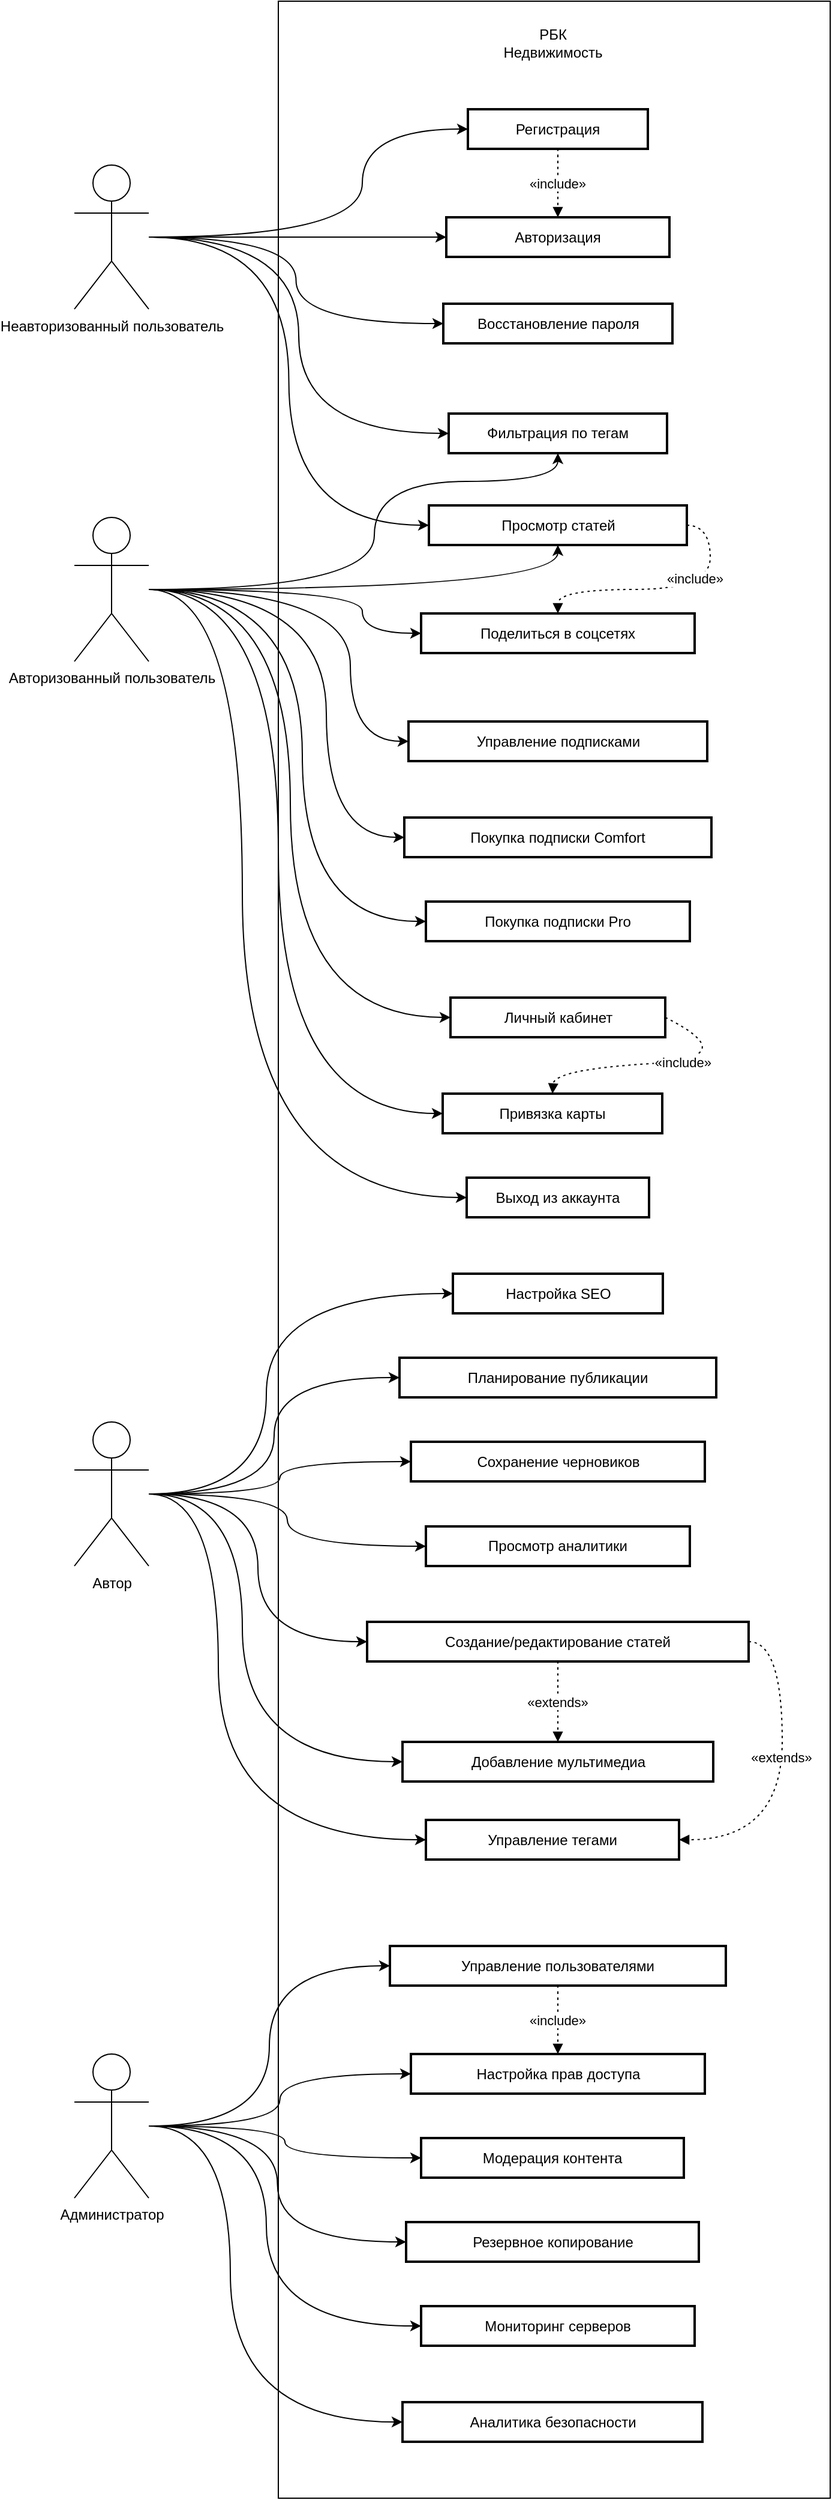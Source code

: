 <mxfile version="26.2.12">
  <diagram name="Страница — 1" id="cCFWynIPvWP7gMbYk23w">
    <mxGraphModel dx="2691" dy="1230" grid="0" gridSize="10" guides="1" tooltips="1" connect="1" arrows="1" fold="1" page="1" pageScale="1" pageWidth="827" pageHeight="1169" math="0" shadow="0">
      <root>
        <mxCell id="0" />
        <mxCell id="1" parent="0" />
        <mxCell id="jpC-LHAFtXDPbv-iEFG2-24" value="" style="rounded=0;whiteSpace=wrap;html=1;" vertex="1" parent="1">
          <mxGeometry x="253" y="221" width="460" height="2080" as="geometry" />
        </mxCell>
        <mxCell id="KFMTmTs9-0pYQGZ4lYI4-5" value="Фильтрация по тегам" style="whiteSpace=wrap;strokeWidth=2;" parent="1" vertex="1">
          <mxGeometry x="395" y="564.5" width="182" height="33" as="geometry" />
        </mxCell>
        <mxCell id="KFMTmTs9-0pYQGZ4lYI4-74" style="curved=1;dashed=1;dashPattern=2 3;startArrow=none;endArrow=block;exitX=1;exitY=0.5;entryX=0.5;entryY=0;rounded=0;exitDx=0;exitDy=0;entryDx=0;entryDy=0;" parent="1" source="KFMTmTs9-0pYQGZ4lYI4-6" target="KFMTmTs9-0pYQGZ4lYI4-15" edge="1">
          <mxGeometry relative="1" as="geometry">
            <Array as="points">
              <mxPoint x="613" y="658" />
              <mxPoint x="613" y="711" />
              <mxPoint x="486" y="711" />
            </Array>
          </mxGeometry>
        </mxCell>
        <mxCell id="KFMTmTs9-0pYQGZ4lYI4-75" value="«include»" style="edgeLabel;html=1;align=center;verticalAlign=middle;resizable=0;points=[];" parent="KFMTmTs9-0pYQGZ4lYI4-74" vertex="1" connectable="0">
          <mxGeometry x="-0.219" y="-9" relative="1" as="geometry">
            <mxPoint as="offset" />
          </mxGeometry>
        </mxCell>
        <mxCell id="KFMTmTs9-0pYQGZ4lYI4-6" value="Просмотр статей" style="whiteSpace=wrap;strokeWidth=2;" parent="1" vertex="1">
          <mxGeometry x="378.5" y="641" width="215" height="33" as="geometry" />
        </mxCell>
        <mxCell id="KFMTmTs9-0pYQGZ4lYI4-7" value="Регистрация" style="whiteSpace=wrap;strokeWidth=2;" parent="1" vertex="1">
          <mxGeometry x="411" y="311" width="150" height="33" as="geometry" />
        </mxCell>
        <mxCell id="KFMTmTs9-0pYQGZ4lYI4-8" value="Авторизация" style="whiteSpace=wrap;strokeWidth=2;" parent="1" vertex="1">
          <mxGeometry x="393" y="401" width="186" height="33" as="geometry" />
        </mxCell>
        <mxCell id="KFMTmTs9-0pYQGZ4lYI4-9" value="Восстановление пароля" style="whiteSpace=wrap;strokeWidth=2;" parent="1" vertex="1">
          <mxGeometry x="390.5" y="473" width="191" height="33" as="geometry" />
        </mxCell>
        <mxCell id="KFMTmTs9-0pYQGZ4lYI4-10" value="Покупка подписки Comfort" style="whiteSpace=wrap;strokeWidth=2;" parent="1" vertex="1">
          <mxGeometry x="358" y="901" width="256" height="33" as="geometry" />
        </mxCell>
        <mxCell id="KFMTmTs9-0pYQGZ4lYI4-11" value="Покупка подписки Pro" style="whiteSpace=wrap;strokeWidth=2;" parent="1" vertex="1">
          <mxGeometry x="376" y="971" width="220" height="33" as="geometry" />
        </mxCell>
        <mxCell id="KFMTmTs9-0pYQGZ4lYI4-12" value="Управление подписками" style="whiteSpace=wrap;strokeWidth=2;" parent="1" vertex="1">
          <mxGeometry x="361.5" y="821" width="249" height="33" as="geometry" />
        </mxCell>
        <mxCell id="KFMTmTs9-0pYQGZ4lYI4-13" value="Личный кабинет" style="whiteSpace=wrap;strokeWidth=2;" parent="1" vertex="1">
          <mxGeometry x="396.5" y="1051" width="179" height="33" as="geometry" />
        </mxCell>
        <mxCell id="KFMTmTs9-0pYQGZ4lYI4-14" value="Привязка карты" style="whiteSpace=wrap;strokeWidth=2;" parent="1" vertex="1">
          <mxGeometry x="390" y="1131" width="183" height="33" as="geometry" />
        </mxCell>
        <mxCell id="KFMTmTs9-0pYQGZ4lYI4-15" value="Поделиться в соцсетях" style="whiteSpace=wrap;strokeWidth=2;" parent="1" vertex="1">
          <mxGeometry x="372" y="731" width="228" height="33" as="geometry" />
        </mxCell>
        <mxCell id="KFMTmTs9-0pYQGZ4lYI4-16" value="Выход из аккаунта" style="whiteSpace=wrap;strokeWidth=2;" parent="1" vertex="1">
          <mxGeometry x="410" y="1201" width="152" height="33" as="geometry" />
        </mxCell>
        <mxCell id="jpC-LHAFtXDPbv-iEFG2-7" style="curved=1;dashed=1;dashPattern=2 3;startArrow=none;endArrow=block;exitX=1;exitY=0.5;entryX=1;entryY=0.5;rounded=0;exitDx=0;exitDy=0;entryDx=0;entryDy=0;edgeStyle=orthogonalEdgeStyle;" edge="1" parent="1" source="KFMTmTs9-0pYQGZ4lYI4-17" target="KFMTmTs9-0pYQGZ4lYI4-18">
          <mxGeometry relative="1" as="geometry">
            <Array as="points">
              <mxPoint x="673" y="1588" />
              <mxPoint x="673" y="1753" />
            </Array>
          </mxGeometry>
        </mxCell>
        <mxCell id="jpC-LHAFtXDPbv-iEFG2-8" value="&lt;div&gt;«extends»&lt;/div&gt;" style="edgeLabel;html=1;align=center;verticalAlign=middle;resizable=0;points=[];" vertex="1" connectable="0" parent="jpC-LHAFtXDPbv-iEFG2-7">
          <mxGeometry x="-0.11" y="-1" relative="1" as="geometry">
            <mxPoint as="offset" />
          </mxGeometry>
        </mxCell>
        <mxCell id="KFMTmTs9-0pYQGZ4lYI4-17" value="Создание/редактирование статей" style="whiteSpace=wrap;strokeWidth=2;" parent="1" vertex="1">
          <mxGeometry x="327" y="1571" width="318" height="33" as="geometry" />
        </mxCell>
        <mxCell id="KFMTmTs9-0pYQGZ4lYI4-18" value="Управление тегами" style="whiteSpace=wrap;strokeWidth=2;" parent="1" vertex="1">
          <mxGeometry x="376" y="1736" width="211" height="33" as="geometry" />
        </mxCell>
        <mxCell id="KFMTmTs9-0pYQGZ4lYI4-19" value="Добавление мультимедиа" style="whiteSpace=wrap;strokeWidth=2;" parent="1" vertex="1">
          <mxGeometry x="356.5" y="1671" width="259" height="33" as="geometry" />
        </mxCell>
        <mxCell id="KFMTmTs9-0pYQGZ4lYI4-20" value="Сохранение черновиков" style="whiteSpace=wrap;strokeWidth=2;" parent="1" vertex="1">
          <mxGeometry x="363.5" y="1421" width="245" height="33" as="geometry" />
        </mxCell>
        <mxCell id="KFMTmTs9-0pYQGZ4lYI4-21" value="Настройка SEO" style="whiteSpace=wrap;strokeWidth=2;" parent="1" vertex="1">
          <mxGeometry x="398.5" y="1281" width="175" height="33" as="geometry" />
        </mxCell>
        <mxCell id="KFMTmTs9-0pYQGZ4lYI4-22" value="Планирование публикации" style="whiteSpace=wrap;strokeWidth=2;" parent="1" vertex="1">
          <mxGeometry x="354" y="1351" width="264" height="33" as="geometry" />
        </mxCell>
        <mxCell id="KFMTmTs9-0pYQGZ4lYI4-23" value="Просмотр аналитики" style="whiteSpace=wrap;strokeWidth=2;" parent="1" vertex="1">
          <mxGeometry x="376" y="1491.5" width="220" height="33" as="geometry" />
        </mxCell>
        <mxCell id="KFMTmTs9-0pYQGZ4lYI4-24" value="Управление пользователями" style="whiteSpace=wrap;strokeWidth=2;" parent="1" vertex="1">
          <mxGeometry x="346" y="1841" width="280" height="33" as="geometry" />
        </mxCell>
        <mxCell id="KFMTmTs9-0pYQGZ4lYI4-25" value="Настройка прав доступа" style="whiteSpace=wrap;strokeWidth=2;" parent="1" vertex="1">
          <mxGeometry x="363.5" y="1931" width="245" height="33" as="geometry" />
        </mxCell>
        <mxCell id="KFMTmTs9-0pYQGZ4lYI4-26" value="Модерация контента" style="whiteSpace=wrap;strokeWidth=2;" parent="1" vertex="1">
          <mxGeometry x="372" y="2001" width="219" height="33" as="geometry" />
        </mxCell>
        <mxCell id="KFMTmTs9-0pYQGZ4lYI4-27" value="Резервное копирование" style="whiteSpace=wrap;strokeWidth=2;" parent="1" vertex="1">
          <mxGeometry x="359.5" y="2071" width="244" height="33" as="geometry" />
        </mxCell>
        <mxCell id="KFMTmTs9-0pYQGZ4lYI4-28" value="Мониторинг серверов" style="whiteSpace=wrap;strokeWidth=2;" parent="1" vertex="1">
          <mxGeometry x="372" y="2141" width="228" height="33" as="geometry" />
        </mxCell>
        <mxCell id="KFMTmTs9-0pYQGZ4lYI4-29" value="Аналитика безопасности" style="whiteSpace=wrap;strokeWidth=2;" parent="1" vertex="1">
          <mxGeometry x="356.5" y="2221" width="250" height="33" as="geometry" />
        </mxCell>
        <mxCell id="KFMTmTs9-0pYQGZ4lYI4-57" value="«include»" style="curved=1;dashed=1;dashPattern=2 3;startArrow=none;endArrow=block;exitX=0.5;exitY=1;entryX=0.5;entryY=0;rounded=0;exitDx=0;exitDy=0;entryDx=0;entryDy=0;" parent="1" source="KFMTmTs9-0pYQGZ4lYI4-7" target="KFMTmTs9-0pYQGZ4lYI4-8" edge="1">
          <mxGeometry relative="1" as="geometry">
            <Array as="points" />
          </mxGeometry>
        </mxCell>
        <mxCell id="KFMTmTs9-0pYQGZ4lYI4-58" value="«include»" style="curved=1;dashed=1;dashPattern=2 3;startArrow=none;endArrow=block;exitX=1;exitY=0.5;entryX=0.5;entryY=0;rounded=0;exitDx=0;exitDy=0;entryDx=0;entryDy=0;" parent="1" source="KFMTmTs9-0pYQGZ4lYI4-13" target="KFMTmTs9-0pYQGZ4lYI4-14" edge="1">
          <mxGeometry relative="1" as="geometry">
            <Array as="points">
              <mxPoint x="643" y="1101" />
              <mxPoint x="483" y="1111" />
            </Array>
          </mxGeometry>
        </mxCell>
        <mxCell id="KFMTmTs9-0pYQGZ4lYI4-60" value="«extends»" style="curved=1;dashed=1;dashPattern=2 3;startArrow=none;endArrow=block;exitX=0.5;exitY=1;entryX=0.5;entryY=0;rounded=0;exitDx=0;exitDy=0;entryDx=0;entryDy=0;" parent="1" source="KFMTmTs9-0pYQGZ4lYI4-17" target="KFMTmTs9-0pYQGZ4lYI4-19" edge="1">
          <mxGeometry relative="1" as="geometry" />
        </mxCell>
        <mxCell id="KFMTmTs9-0pYQGZ4lYI4-61" value="«include»" style="curved=1;dashed=1;dashPattern=2 3;startArrow=none;endArrow=block;exitX=0.5;exitY=1;entryX=0.5;entryY=0;rounded=0;exitDx=0;exitDy=0;entryDx=0;entryDy=0;" parent="1" source="KFMTmTs9-0pYQGZ4lYI4-24" target="KFMTmTs9-0pYQGZ4lYI4-25" edge="1">
          <mxGeometry relative="1" as="geometry" />
        </mxCell>
        <mxCell id="KFMTmTs9-0pYQGZ4lYI4-64" style="edgeStyle=orthogonalEdgeStyle;rounded=0;orthogonalLoop=1;jettySize=auto;html=1;entryX=0;entryY=0.5;entryDx=0;entryDy=0;curved=1;" parent="1" target="KFMTmTs9-0pYQGZ4lYI4-8" edge="1" source="KFMTmTs9-0pYQGZ4lYI4-62">
          <mxGeometry relative="1" as="geometry">
            <mxPoint x="253" y="418" as="sourcePoint" />
            <Array as="points" />
          </mxGeometry>
        </mxCell>
        <mxCell id="KFMTmTs9-0pYQGZ4lYI4-67" style="edgeStyle=orthogonalEdgeStyle;rounded=0;orthogonalLoop=1;jettySize=auto;html=1;entryX=0;entryY=0.5;entryDx=0;entryDy=0;curved=1;" parent="1" source="KFMTmTs9-0pYQGZ4lYI4-62" target="KFMTmTs9-0pYQGZ4lYI4-9" edge="1">
          <mxGeometry relative="1" as="geometry" />
        </mxCell>
        <mxCell id="KFMTmTs9-0pYQGZ4lYI4-68" style="edgeStyle=orthogonalEdgeStyle;rounded=0;orthogonalLoop=1;jettySize=auto;html=1;entryX=0;entryY=0.5;entryDx=0;entryDy=0;curved=1;" parent="1" source="KFMTmTs9-0pYQGZ4lYI4-62" target="KFMTmTs9-0pYQGZ4lYI4-5" edge="1">
          <mxGeometry relative="1" as="geometry" />
        </mxCell>
        <mxCell id="KFMTmTs9-0pYQGZ4lYI4-71" style="edgeStyle=orthogonalEdgeStyle;rounded=0;orthogonalLoop=1;jettySize=auto;html=1;entryX=0;entryY=0.5;entryDx=0;entryDy=0;curved=1;" parent="1" source="KFMTmTs9-0pYQGZ4lYI4-62" target="KFMTmTs9-0pYQGZ4lYI4-6" edge="1">
          <mxGeometry relative="1" as="geometry" />
        </mxCell>
        <mxCell id="KFMTmTs9-0pYQGZ4lYI4-62" value="Неавторизованный пользователь&lt;br&gt;" style="shape=umlActor;verticalLabelPosition=bottom;verticalAlign=top;html=1;outlineConnect=0;" parent="1" vertex="1">
          <mxGeometry x="83" y="357.5" width="62" height="120" as="geometry" />
        </mxCell>
        <mxCell id="KFMTmTs9-0pYQGZ4lYI4-72" style="edgeStyle=orthogonalEdgeStyle;rounded=0;orthogonalLoop=1;jettySize=auto;html=1;entryX=0.5;entryY=1;entryDx=0;entryDy=0;curved=1;" parent="1" source="KFMTmTs9-0pYQGZ4lYI4-70" target="KFMTmTs9-0pYQGZ4lYI4-5" edge="1">
          <mxGeometry relative="1" as="geometry">
            <Array as="points">
              <mxPoint x="333" y="711" />
              <mxPoint x="333" y="621" />
              <mxPoint x="486" y="621" />
            </Array>
          </mxGeometry>
        </mxCell>
        <mxCell id="KFMTmTs9-0pYQGZ4lYI4-73" style="edgeStyle=orthogonalEdgeStyle;rounded=0;orthogonalLoop=1;jettySize=auto;html=1;entryX=0.5;entryY=1;entryDx=0;entryDy=0;curved=1;" parent="1" source="KFMTmTs9-0pYQGZ4lYI4-70" target="KFMTmTs9-0pYQGZ4lYI4-6" edge="1">
          <mxGeometry relative="1" as="geometry" />
        </mxCell>
        <mxCell id="KFMTmTs9-0pYQGZ4lYI4-76" style="rounded=0;orthogonalLoop=1;jettySize=auto;html=1;entryX=0;entryY=0.5;entryDx=0;entryDy=0;edgeStyle=orthogonalEdgeStyle;curved=1;" parent="1" source="KFMTmTs9-0pYQGZ4lYI4-70" target="KFMTmTs9-0pYQGZ4lYI4-15" edge="1">
          <mxGeometry relative="1" as="geometry">
            <Array as="points">
              <mxPoint x="323" y="711" />
              <mxPoint x="323" y="748" />
            </Array>
          </mxGeometry>
        </mxCell>
        <mxCell id="KFMTmTs9-0pYQGZ4lYI4-77" style="edgeStyle=orthogonalEdgeStyle;rounded=0;orthogonalLoop=1;jettySize=auto;html=1;entryX=0;entryY=0.5;entryDx=0;entryDy=0;curved=1;" parent="1" source="KFMTmTs9-0pYQGZ4lYI4-70" target="KFMTmTs9-0pYQGZ4lYI4-12" edge="1">
          <mxGeometry relative="1" as="geometry">
            <Array as="points">
              <mxPoint x="313" y="711" />
              <mxPoint x="313" y="838" />
            </Array>
          </mxGeometry>
        </mxCell>
        <mxCell id="KFMTmTs9-0pYQGZ4lYI4-78" style="edgeStyle=orthogonalEdgeStyle;rounded=0;orthogonalLoop=1;jettySize=auto;html=1;entryX=0;entryY=0.5;entryDx=0;entryDy=0;curved=1;" parent="1" source="KFMTmTs9-0pYQGZ4lYI4-70" target="KFMTmTs9-0pYQGZ4lYI4-10" edge="1">
          <mxGeometry relative="1" as="geometry">
            <Array as="points">
              <mxPoint x="293" y="711" />
              <mxPoint x="293" y="918" />
            </Array>
          </mxGeometry>
        </mxCell>
        <mxCell id="KFMTmTs9-0pYQGZ4lYI4-79" style="edgeStyle=orthogonalEdgeStyle;rounded=0;orthogonalLoop=1;jettySize=auto;html=1;entryX=0;entryY=0.5;entryDx=0;entryDy=0;curved=1;" parent="1" source="KFMTmTs9-0pYQGZ4lYI4-70" target="KFMTmTs9-0pYQGZ4lYI4-11" edge="1">
          <mxGeometry relative="1" as="geometry">
            <Array as="points">
              <mxPoint x="273" y="711" />
              <mxPoint x="273" y="988" />
            </Array>
          </mxGeometry>
        </mxCell>
        <mxCell id="jpC-LHAFtXDPbv-iEFG2-1" style="edgeStyle=orthogonalEdgeStyle;rounded=0;orthogonalLoop=1;jettySize=auto;html=1;entryX=0;entryY=0.5;entryDx=0;entryDy=0;curved=1;" edge="1" parent="1" source="KFMTmTs9-0pYQGZ4lYI4-70" target="KFMTmTs9-0pYQGZ4lYI4-13">
          <mxGeometry relative="1" as="geometry">
            <Array as="points">
              <mxPoint x="263" y="711" />
              <mxPoint x="263" y="1068" />
            </Array>
          </mxGeometry>
        </mxCell>
        <mxCell id="jpC-LHAFtXDPbv-iEFG2-2" style="edgeStyle=orthogonalEdgeStyle;rounded=0;orthogonalLoop=1;jettySize=auto;html=1;entryX=0;entryY=0.5;entryDx=0;entryDy=0;curved=1;" edge="1" parent="1" source="KFMTmTs9-0pYQGZ4lYI4-70" target="KFMTmTs9-0pYQGZ4lYI4-14">
          <mxGeometry relative="1" as="geometry">
            <Array as="points">
              <mxPoint x="253" y="711" />
              <mxPoint x="253" y="1148" />
            </Array>
          </mxGeometry>
        </mxCell>
        <mxCell id="jpC-LHAFtXDPbv-iEFG2-3" style="edgeStyle=orthogonalEdgeStyle;rounded=0;orthogonalLoop=1;jettySize=auto;html=1;entryX=0;entryY=0.5;entryDx=0;entryDy=0;curved=1;" edge="1" parent="1" source="KFMTmTs9-0pYQGZ4lYI4-70" target="KFMTmTs9-0pYQGZ4lYI4-16">
          <mxGeometry relative="1" as="geometry">
            <Array as="points">
              <mxPoint x="223" y="711" />
              <mxPoint x="223" y="1218" />
            </Array>
          </mxGeometry>
        </mxCell>
        <mxCell id="KFMTmTs9-0pYQGZ4lYI4-70" value="Авторизованный пользователь" style="shape=umlActor;verticalLabelPosition=bottom;verticalAlign=top;html=1;outlineConnect=0;" parent="1" vertex="1">
          <mxGeometry x="83" y="651" width="62" height="120" as="geometry" />
        </mxCell>
        <mxCell id="jpC-LHAFtXDPbv-iEFG2-9" style="edgeStyle=orthogonalEdgeStyle;rounded=0;orthogonalLoop=1;jettySize=auto;html=1;entryX=0;entryY=0.5;entryDx=0;entryDy=0;curved=1;" edge="1" parent="1" source="jpC-LHAFtXDPbv-iEFG2-5" target="KFMTmTs9-0pYQGZ4lYI4-21">
          <mxGeometry relative="1" as="geometry">
            <Array as="points">
              <mxPoint x="243" y="1465" />
              <mxPoint x="243" y="1298" />
            </Array>
          </mxGeometry>
        </mxCell>
        <mxCell id="jpC-LHAFtXDPbv-iEFG2-10" style="edgeStyle=orthogonalEdgeStyle;rounded=0;orthogonalLoop=1;jettySize=auto;html=1;entryX=0;entryY=0.5;entryDx=0;entryDy=0;curved=1;" edge="1" parent="1" source="jpC-LHAFtXDPbv-iEFG2-5" target="KFMTmTs9-0pYQGZ4lYI4-22">
          <mxGeometry relative="1" as="geometry" />
        </mxCell>
        <mxCell id="jpC-LHAFtXDPbv-iEFG2-11" style="edgeStyle=orthogonalEdgeStyle;rounded=0;orthogonalLoop=1;jettySize=auto;html=1;entryX=0;entryY=0.5;entryDx=0;entryDy=0;curved=1;" edge="1" parent="1" source="jpC-LHAFtXDPbv-iEFG2-5" target="KFMTmTs9-0pYQGZ4lYI4-20">
          <mxGeometry relative="1" as="geometry" />
        </mxCell>
        <mxCell id="jpC-LHAFtXDPbv-iEFG2-12" style="edgeStyle=orthogonalEdgeStyle;rounded=0;orthogonalLoop=1;jettySize=auto;html=1;entryX=0;entryY=0.5;entryDx=0;entryDy=0;curved=1;" edge="1" parent="1" source="jpC-LHAFtXDPbv-iEFG2-5" target="KFMTmTs9-0pYQGZ4lYI4-23">
          <mxGeometry relative="1" as="geometry" />
        </mxCell>
        <mxCell id="jpC-LHAFtXDPbv-iEFG2-13" style="edgeStyle=orthogonalEdgeStyle;rounded=0;orthogonalLoop=1;jettySize=auto;html=1;entryX=0;entryY=0.5;entryDx=0;entryDy=0;curved=1;" edge="1" parent="1" source="jpC-LHAFtXDPbv-iEFG2-5" target="KFMTmTs9-0pYQGZ4lYI4-17">
          <mxGeometry relative="1" as="geometry" />
        </mxCell>
        <mxCell id="jpC-LHAFtXDPbv-iEFG2-14" style="edgeStyle=orthogonalEdgeStyle;rounded=0;orthogonalLoop=1;jettySize=auto;html=1;entryX=0;entryY=0.5;entryDx=0;entryDy=0;curved=1;" edge="1" parent="1" source="jpC-LHAFtXDPbv-iEFG2-5" target="KFMTmTs9-0pYQGZ4lYI4-19">
          <mxGeometry relative="1" as="geometry">
            <Array as="points">
              <mxPoint x="223" y="1465" />
              <mxPoint x="223" y="1687" />
            </Array>
          </mxGeometry>
        </mxCell>
        <mxCell id="jpC-LHAFtXDPbv-iEFG2-15" style="edgeStyle=orthogonalEdgeStyle;rounded=0;orthogonalLoop=1;jettySize=auto;html=1;entryX=0;entryY=0.5;entryDx=0;entryDy=0;curved=1;" edge="1" parent="1" source="jpC-LHAFtXDPbv-iEFG2-5" target="KFMTmTs9-0pYQGZ4lYI4-18">
          <mxGeometry relative="1" as="geometry">
            <Array as="points">
              <mxPoint x="203" y="1465" />
              <mxPoint x="203" y="1753" />
            </Array>
          </mxGeometry>
        </mxCell>
        <mxCell id="jpC-LHAFtXDPbv-iEFG2-5" value="Автор" style="shape=umlActor;verticalLabelPosition=bottom;verticalAlign=top;html=1;outlineConnect=0;" vertex="1" parent="1">
          <mxGeometry x="83" y="1404.5" width="62" height="120" as="geometry" />
        </mxCell>
        <mxCell id="jpC-LHAFtXDPbv-iEFG2-17" style="edgeStyle=orthogonalEdgeStyle;rounded=0;orthogonalLoop=1;jettySize=auto;html=1;entryX=0;entryY=0.5;entryDx=0;entryDy=0;curved=1;" edge="1" parent="1" source="jpC-LHAFtXDPbv-iEFG2-16" target="KFMTmTs9-0pYQGZ4lYI4-24">
          <mxGeometry relative="1" as="geometry" />
        </mxCell>
        <mxCell id="jpC-LHAFtXDPbv-iEFG2-18" style="edgeStyle=orthogonalEdgeStyle;rounded=0;orthogonalLoop=1;jettySize=auto;html=1;entryX=0;entryY=0.5;entryDx=0;entryDy=0;curved=1;" edge="1" parent="1" source="jpC-LHAFtXDPbv-iEFG2-16" target="KFMTmTs9-0pYQGZ4lYI4-25">
          <mxGeometry relative="1" as="geometry" />
        </mxCell>
        <mxCell id="jpC-LHAFtXDPbv-iEFG2-19" style="edgeStyle=orthogonalEdgeStyle;rounded=0;orthogonalLoop=1;jettySize=auto;html=1;entryX=0;entryY=0.5;entryDx=0;entryDy=0;curved=1;" edge="1" parent="1" source="jpC-LHAFtXDPbv-iEFG2-16" target="KFMTmTs9-0pYQGZ4lYI4-26">
          <mxGeometry relative="1" as="geometry" />
        </mxCell>
        <mxCell id="jpC-LHAFtXDPbv-iEFG2-20" style="edgeStyle=orthogonalEdgeStyle;rounded=0;orthogonalLoop=1;jettySize=auto;html=1;entryX=0;entryY=0.5;entryDx=0;entryDy=0;curved=1;" edge="1" parent="1" source="jpC-LHAFtXDPbv-iEFG2-16" target="KFMTmTs9-0pYQGZ4lYI4-27">
          <mxGeometry relative="1" as="geometry" />
        </mxCell>
        <mxCell id="jpC-LHAFtXDPbv-iEFG2-21" style="edgeStyle=orthogonalEdgeStyle;rounded=0;orthogonalLoop=1;jettySize=auto;html=1;entryX=0;entryY=0.5;entryDx=0;entryDy=0;curved=1;" edge="1" parent="1" source="jpC-LHAFtXDPbv-iEFG2-16" target="KFMTmTs9-0pYQGZ4lYI4-28">
          <mxGeometry relative="1" as="geometry">
            <Array as="points">
              <mxPoint x="243" y="1991" />
              <mxPoint x="243" y="2157" />
            </Array>
          </mxGeometry>
        </mxCell>
        <mxCell id="jpC-LHAFtXDPbv-iEFG2-22" style="edgeStyle=orthogonalEdgeStyle;rounded=0;orthogonalLoop=1;jettySize=auto;html=1;entryX=0;entryY=0.5;entryDx=0;entryDy=0;curved=1;" edge="1" parent="1" source="jpC-LHAFtXDPbv-iEFG2-16" target="KFMTmTs9-0pYQGZ4lYI4-29">
          <mxGeometry relative="1" as="geometry">
            <Array as="points">
              <mxPoint x="213" y="1991" />
              <mxPoint x="213" y="2237" />
            </Array>
          </mxGeometry>
        </mxCell>
        <mxCell id="jpC-LHAFtXDPbv-iEFG2-16" value="Администратор" style="shape=umlActor;verticalLabelPosition=bottom;verticalAlign=top;html=1;outlineConnect=0;" vertex="1" parent="1">
          <mxGeometry x="83" y="1931" width="62" height="120" as="geometry" />
        </mxCell>
        <mxCell id="KFMTmTs9-0pYQGZ4lYI4-63" style="edgeStyle=orthogonalEdgeStyle;rounded=0;orthogonalLoop=1;jettySize=auto;html=1;entryX=0;entryY=0.5;entryDx=0;entryDy=0;curved=1;" parent="1" source="KFMTmTs9-0pYQGZ4lYI4-62" target="KFMTmTs9-0pYQGZ4lYI4-7" edge="1">
          <mxGeometry relative="1" as="geometry">
            <Array as="points">
              <mxPoint x="323" y="417" />
              <mxPoint x="323" y="327" />
            </Array>
          </mxGeometry>
        </mxCell>
        <mxCell id="jpC-LHAFtXDPbv-iEFG2-26" value="РБК Недвижимость" style="text;html=1;align=center;verticalAlign=middle;whiteSpace=wrap;rounded=0;" vertex="1" parent="1">
          <mxGeometry x="451.5" y="241" width="60" height="30" as="geometry" />
        </mxCell>
      </root>
    </mxGraphModel>
  </diagram>
</mxfile>
